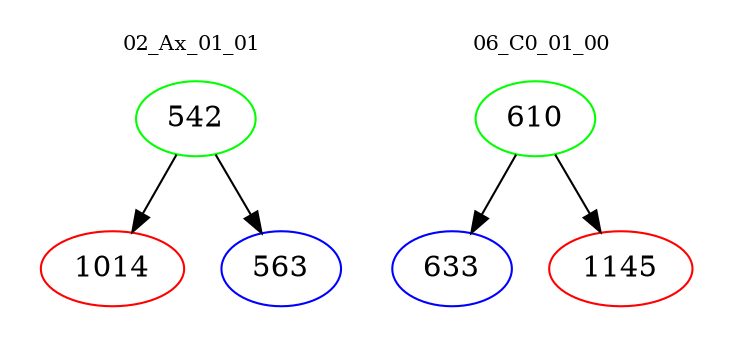 digraph{
subgraph cluster_0 {
color = white
label = "02_Ax_01_01";
fontsize=10;
T0_542 [label="542", color="green"]
T0_542 -> T0_1014 [color="black"]
T0_1014 [label="1014", color="red"]
T0_542 -> T0_563 [color="black"]
T0_563 [label="563", color="blue"]
}
subgraph cluster_1 {
color = white
label = "06_C0_01_00";
fontsize=10;
T1_610 [label="610", color="green"]
T1_610 -> T1_633 [color="black"]
T1_633 [label="633", color="blue"]
T1_610 -> T1_1145 [color="black"]
T1_1145 [label="1145", color="red"]
}
}
